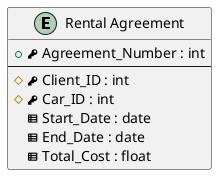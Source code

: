 @startuml
entity "Rental Agreement" as rental
{
  + <&key> Agreement_Number : int
  --
  # <&key> Client_ID : int
  # <&key> Car_ID : int
  <&spreadsheet> Start_Date : date
  <&spreadsheet> End_Date : date
  <&spreadsheet> Total_Cost : float
}
@enduml
